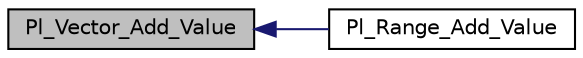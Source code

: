 digraph "Pl_Vector_Add_Value"
{
  edge [fontname="Helvetica",fontsize="10",labelfontname="Helvetica",labelfontsize="10"];
  node [fontname="Helvetica",fontsize="10",shape=record];
  rankdir="LR";
  Node1 [label="Pl_Vector_Add_Value",height=0.2,width=0.4,color="black", fillcolor="grey75", style="filled", fontcolor="black"];
  Node1 -> Node2 [dir="back",color="midnightblue",fontsize="10",style="solid",fontname="Helvetica"];
  Node2 [label="Pl_Range_Add_Value",height=0.2,width=0.4,color="black", fillcolor="white", style="filled",URL="$fd__range_8h.html#a06ec6dcfb1c9b36c75f43113d39d9c93"];
}
